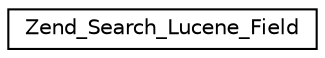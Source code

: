 digraph G
{
  edge [fontname="Helvetica",fontsize="10",labelfontname="Helvetica",labelfontsize="10"];
  node [fontname="Helvetica",fontsize="10",shape=record];
  rankdir="LR";
  Node1 [label="Zend_Search_Lucene_Field",height=0.2,width=0.4,color="black", fillcolor="white", style="filled",URL="$class_zend___search___lucene___field.html"];
}

